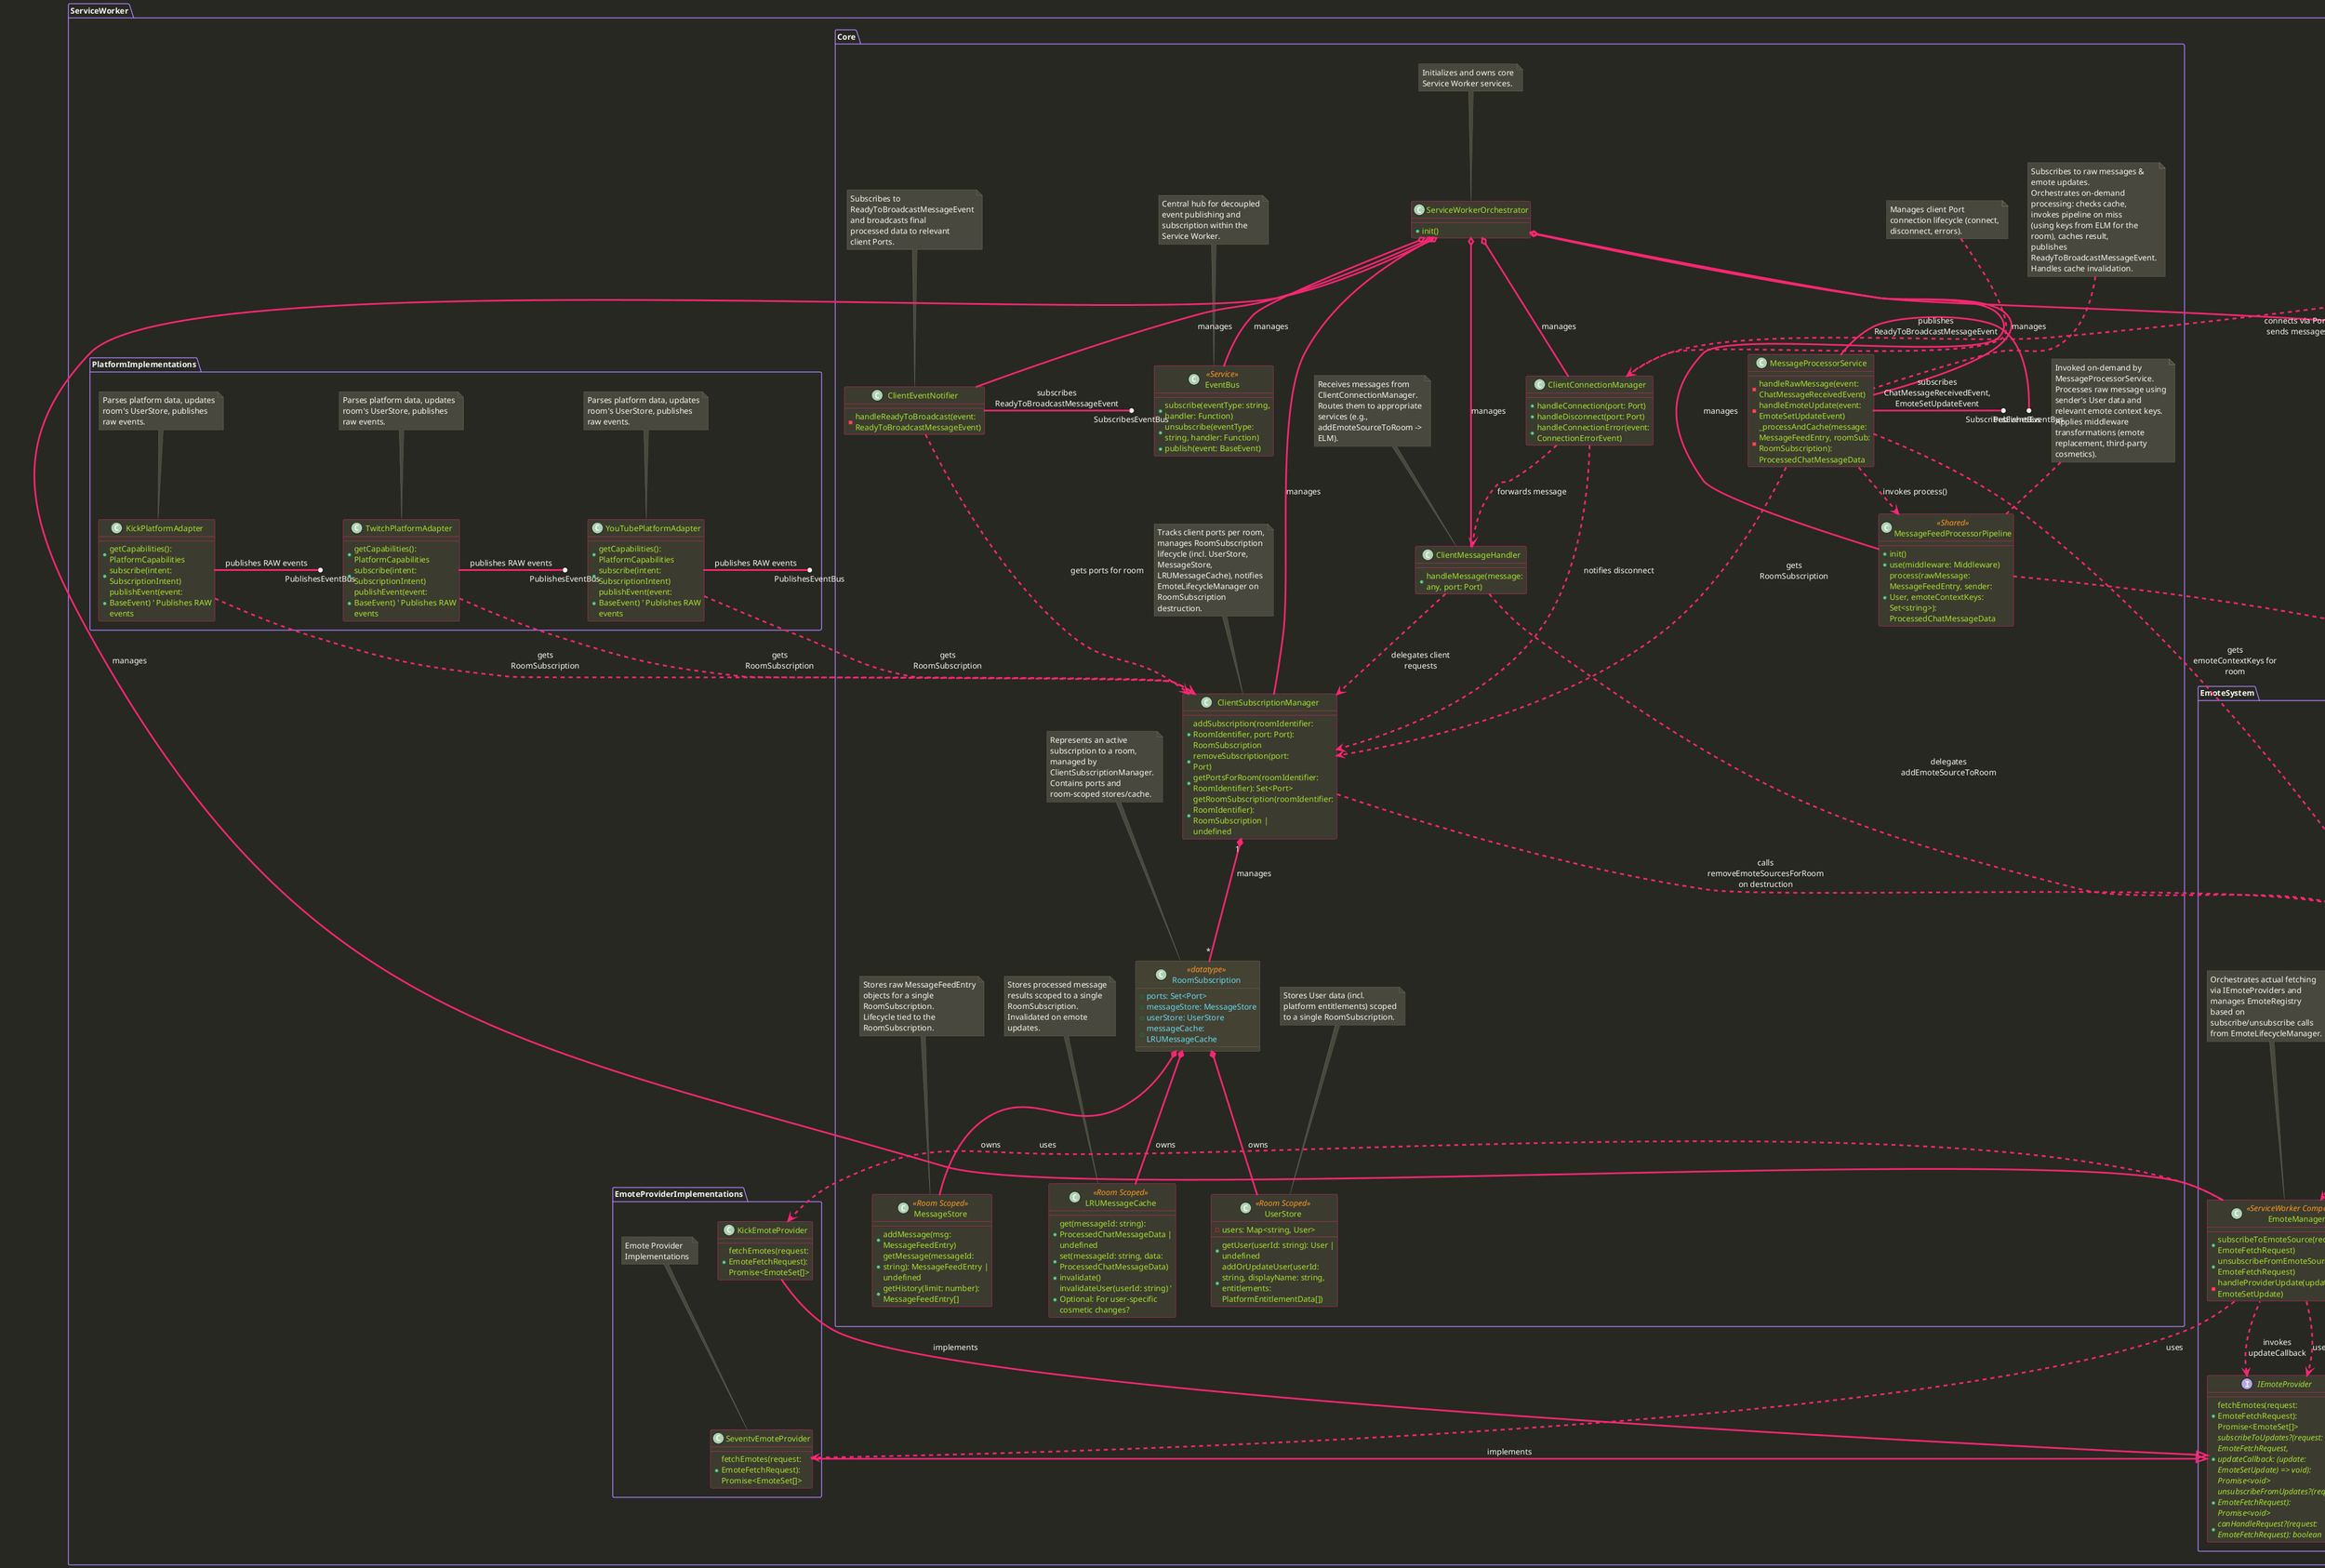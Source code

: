 @startuml architecture_classes

' Base Colors
!$color_bg             = "#272822"
!$color_fg             = "#F8F8F2"
!$color_border         = "#75715E"

' Accent Colors
!$color_accent_red     = "#F92672"
!$color_accent_green   = "#A6E22E"
!$color_accent_yellow  = "#3C3B2F"
!$color_accent_blue    = "#66D9EF"
!$color_accent_orange  = "#FD971F"
!$color_accent_purple  = "#AE81FF"

' Specialized
!$color_datatype_bg    = "#444233"
!$color_interface_bg   = "#2F556B"
!$color_note_bg        = "#49483E"
!$color_note_border    = "#75715E"
!$color_note_font      = "#F8F8F2"

skinparam {
    ' roundCorner 10
    ' padding 12
    ' linetype ortho
    ' Nodesep 120
    ' Ranksep 120
    wrapWidth 200
    maxMessageSize 150

    Shadowing false
    BackgroundColor $color_bg

    DefaultFontColor $color_fg
    DefaultFontName "Consolas", "Monaco", monospace
    DefaultFontSize 14

    ArrowColor $color_accent_red
    ArrowFontColor $color_fg
    ArrowThickness 3

    BorderColor $color_border

    PackageBorderColor $color_accent_purple
    PackageBackgroundColor $color_bg
    PackageTitleFontColor $color_accent_blue
    PackageFontStyle bold

    ClassBackgroundColor $color_accent_yellow
    ClassBorderColor $color_accent_red
    ClassFontColor $color_fg
    ClassAttributeFontColor $color_accent_green
    ClassStereotypeFontColor $color_accent_orange

    InterfaceBackgroundColor $color_interface_bg
    InterfaceBorderColor $color_accent_red
    InterfaceFontColor $color_fg
    InterfaceAttributeFontColor $color_fg
    InterfaceStereotypeFontColor $color_accent_orange

    NoteBackgroundColor $color_note_bg
    NoteBorderColor $color_note_border
    NoteFontColor $color_note_font

    LegendBackgroundColor $color_border
    LegendBorderColor $color_fg
    LegendFontColor $color_fg
}

skinparam class<<datatype>> {
    BackgroundColor $color_datatype_bg
    BorderColor $color_border
    FontColor $color_fg
    AttributeFontColor $color_accent_blue
    StereotypeFontColor $color_accent_orange
}

skinparam rectangle<<System_Boundary>><<Container_Boundary>> {
    BorderColor $color_accent_purple
    FontColor $color_accent_purple
}


' Interfaces for Lollipop Notation
interface PublishesEventBus {
 .. Represents publishing to EventBus ..
}
interface SubscribesEventBus {
 .. Represents subscribing to EventBus ..
}

' High-Level Grouping: Service Worker Internals
package ServiceWorker {
    package Core {
        class ServiceWorkerOrchestrator {
            + init()
        }
        note top of ServiceWorkerOrchestrator : Initializes and owns core Service Worker services.

        class ClientConnectionManager {
             + handleConnection(port: Port)
             + handleDisconnect(port: Port)
             + handleConnectionError(event: ConnectionErrorEvent)
        }
        note top of ClientConnectionManager : Manages client Port connection lifecycle (connect, disconnect, errors).

        class ClientMessageHandler {
             + handleMessage(message: any, port: Port)
        }
        note top of ClientMessageHandler : Receives messages from ClientConnectionManager.\nRoutes them to appropriate services (e.g., addEmoteSourceToRoom -> ELM).

        class ClientEventNotifier {
             - handleReadyToBroadcast(event: ReadyToBroadcastMessageEvent)
        }
        note top of ClientEventNotifier : Subscribes to ReadyToBroadcastMessageEvent and broadcasts final processed data to relevant client Ports.

        class EventBus <<Service>> {
            + subscribe(eventType: string, handler: Function)
            + unsubscribe(eventType: string, handler: Function)
            + publish(event: BaseEvent)
        }
        note top of EventBus : Central hub for decoupled event publishing and subscription within the Service Worker.

        class ClientSubscriptionManager {
            + addSubscription(roomIdentifier: RoomIdentifier, port: Port): RoomSubscription
            + removeSubscription(port: Port)
            + getPortsForRoom(roomIdentifier: RoomIdentifier): Set<Port>
            + getRoomSubscription(roomIdentifier: RoomIdentifier): RoomSubscription | undefined
        }
        note top of ClientSubscriptionManager : Tracks client ports per room, manages RoomSubscription lifecycle (incl. UserStore, MessageStore, LRUMessageCache), notifies EmoteLifecycleManager on RoomSubscription destruction.

        class MessageProcessorService {
            - handleRawMessage(event: ChatMessageReceivedEvent)
            - handleEmoteUpdate(event: EmoteSetUpdateEvent)
            - _processAndCache(message: MessageFeedEntry, roomSub: RoomSubscription): ProcessedChatMessageData
        }
        note top of MessageProcessorService : Subscribes to raw messages & emote updates.\nOrchestrates on-demand processing: checks cache, invokes pipeline on miss (using keys from ELM for the room), caches result, publishes ReadyToBroadcastMessageEvent. Handles cache invalidation.

        class MessageFeedProcessorPipeline <<Shared>> {
            + init()
            + use(middleware: Middleware)
            + process(rawMessage: MessageFeedEntry, sender: User, emoteContextKeys: Set<string>): ProcessedChatMessageData
        }
        note top of MessageFeedProcessorPipeline : Invoked on-demand by MessageProcessorService.\nProcesses raw message using sender's User data and relevant emote context keys.\nApplies middleware transformations (emote replacement, third-party cosmetics).

        class UserStore <<Room Scoped>> {
             - users: Map<string, User>
             + getUser(userId: string): User | undefined
             + addOrUpdateUser(userId: string, displayName: string, entitlements: PlatformEntitlementData[])
        }
        note top of UserStore : Stores User data (incl. platform entitlements) scoped to a single RoomSubscription.

        class LRUMessageCache <<Room Scoped>> {
            + get(messageId: string): ProcessedChatMessageData | undefined
            + set(messageId: string, data: ProcessedChatMessageData)
            + invalidate()
            + invalidateUser(userId: string) ' Optional: For user-specific cosmetic changes?
        }
        note top of LRUMessageCache : Stores processed message results scoped to a single RoomSubscription. Invalidated on emote updates.

        class RoomSubscription <<datatype>> {
             + ports: Set<Port>
             + messageStore: MessageStore
             + userStore: UserStore
             + messageCache: LRUMessageCache
        }
        note top of RoomSubscription : Represents an active subscription to a room, managed by ClientSubscriptionManager.\nContains ports and room-scoped stores/cache.

        class MessageStore <<Room Scoped>> {
             + addMessage(msg: MessageFeedEntry)
             + getMessage(messageId: string): MessageFeedEntry | undefined
             + getHistory(limit: number): MessageFeedEntry[]
        }
        note top of MessageStore : Stores raw MessageFeedEntry objects for a single RoomSubscription.\nLifecycle tied to the RoomSubscription.

    }

    package EmoteSystem {
        class EmoteLifecycleManager <<ServiceWorker Component>> {
            + addEmoteSourceToRoom(roomIdentifier: RoomIdentifier, request: EmoteFetchRequest)
            + removeEmoteSourcesForRoom(roomIdentifier: RoomIdentifier)
            + getEmoteContextKeysForRoom(roomIdentifier: RoomIdentifier): Set<string>
            - _generateEmoteContextKey(request: EmoteFetchRequest): string
            - _incrementEmoteContextRef(emoteContextKey: string, roomIdentifier: RoomIdentifier)
            - _decrementEmoteContextRef(emoteContextKey: string, roomIdentifier: RoomIdentifier)
        }
        note top of EmoteLifecycleManager : Tracks emote context references per RoomSubscription.\nTriggers EmoteManager subscriptions based on ref counts.\nProvides context keys needed for a specific room.

        ' EmoteScopeState removed

        class EmoteManager <<ServiceWorker Component>> {
            + subscribeToEmoteSource(request: EmoteFetchRequest)
            + unsubscribeFromEmoteSource(request: EmoteFetchRequest)
            - handleProviderUpdate(update: EmoteSetUpdate)
        }
        note top of EmoteManager : Orchestrates actual fetching via IEmoteProviders and manages EmoteRegistry based on subscribe/unsubscribe calls from EmoteLifecycleManager.

        class EmoteRegistry <<ServiceWorker Component>> {
            + addOrUpdateEmoteSet(emoteSet: EmoteSet, emoteContextKey: string)
            + removeEmoteSet(setId: string)
            + getEmoteByName(name: string, relevantEmoteContextKeys: string[]): Emote | undefined
            + getAllEmoteSetsForContexts(emoteContextKeys: string[]): EmoteSet[]
        }
        note top of EmoteRegistry : Central storage for emotes and emote sets. Queried by MessageFeedProcessorPipeline using context info.

        interface IEmoteProvider {
            + fetchEmotes(request: EmoteFetchRequest): Promise<EmoteSet[]>
            + {abstract} subscribeToUpdates?(request: EmoteFetchRequest, updateCallback: (update: EmoteSetUpdate) => void): Promise<void>
            + {abstract} unsubscribeFromUpdates?(request: EmoteFetchRequest): Promise<void>
            + {abstract} canHandleRequest?(request: EmoteFetchRequest): boolean
        }
        note top of IEmoteProvider : Interface for emote providers. Fetches sets based on EmoteFetchRequest, may support updates.
    }

    package PlatformImplementations {
        class TwitchPlatformAdapter {
            + getCapabilities(): PlatformCapabilities
            + subscribe(intent: SubscriptionIntent)
            + publishEvent(event: BaseEvent) ' Publishes RAW events
        }
        note top of TwitchPlatformAdapter : Parses platform data, updates room's UserStore, publishes raw events.

        class YouTubePlatformAdapter {
            + getCapabilities(): PlatformCapabilities
            + subscribe(intent: SubscriptionIntent)
            + publishEvent(event: BaseEvent) ' Publishes RAW events
        }
        note top of YouTubePlatformAdapter : Parses platform data, updates room's UserStore, publishes raw events.

        class KickPlatformAdapter {
            + getCapabilities(): PlatformCapabilities
            + subscribe(intent: SubscriptionIntent)
            + publishEvent(event: BaseEvent) ' Publishes RAW events
        }
        note top of KickPlatformAdapter : Parses platform data, updates room's UserStore, publishes raw events.
    }

    package EmoteProviderImplementations {
        class SeventvEmoteProvider {
            + fetchEmotes(request: EmoteFetchRequest): Promise<EmoteSet[]>
        }
        SeventvEmoteProvider --|> ServiceWorker.EmoteSystem.IEmoteProvider : implements
        note top of SeventvEmoteProvider : Emote Provider Implementations

        class KickEmoteProvider {
            + fetchEmotes(request: EmoteFetchRequest): Promise<EmoteSet[]>
        }
        KickEmoteProvider --|> ServiceWorker.EmoteSystem.IEmoteProvider : implements
    }
}

' Content Script UI (Separate Top-Level Package)
package ContentScriptUI {
    class ContentScriptManager <<ContentScript>> {
        + connectToServiceWorker()
        + detectAndAssociateContext()
        + subscribeToRoom(roomIdentifier: RoomIdentifier)
        + addEmoteSourceToRoom(roomIdentifier: RoomIdentifier, request: EmoteFetchRequest)
        + sendHeartbeat()
        - handleServiceWorkerMessage(event: BaseEvent)
        - handleDisconnect()
    }
    note top of ContentScriptManager : Manages communication with Service Worker, detects context, initiates subscriptions and requests emote sources per room.

    class MessageFeedView <<UI Component (SolidJS)>> {
        + renderProcessedMessage(data: ProcessedChatMessageData) ' Updated data type
        + updateEmotes(data: EmoteSetUpdateEvent)
        + {abstract} renderChannelEvent?(data: ChannelEventReceivedEvent)
    }
    note top of MessageFeedView : Renders messages, emotes, and other UI elements in the content script.
}


' --- Simplified Relationships ---

' ServiceWorkerOrchestrator Relationships (Ownership)
ServiceWorker.Core.ServiceWorkerOrchestrator o-- ServiceWorker.Core.ClientConnectionManager : manages
ServiceWorker.Core.ServiceWorkerOrchestrator o-- ServiceWorker.Core.ClientMessageHandler : manages
ServiceWorker.Core.ServiceWorkerOrchestrator o-- ServiceWorker.Core.ClientEventNotifier : manages
ServiceWorker.Core.ServiceWorkerOrchestrator o-- ServiceWorker.Core.ClientSubscriptionManager : manages
ServiceWorker.Core.ServiceWorkerOrchestrator o-- ServiceWorker.Core.MessageProcessorService : manages
ServiceWorker.Core.ServiceWorkerOrchestrator o-- ServiceWorker.EmoteSystem.EmoteLifecycleManager : manages
ServiceWorker.Core.ServiceWorkerOrchestrator o-- ServiceWorker.EmoteSystem.EmoteManager : manages
ServiceWorker.Core.ServiceWorkerOrchestrator o-- ServiceWorker.Core.MessageFeedProcessorPipeline : manages
ServiceWorker.Core.ServiceWorkerOrchestrator o-- ServiceWorker.Core.EventBus : manages

' ClientConnectionManager Relationships
ServiceWorker.Core.ClientConnectionManager ..> ServiceWorker.Core.ClientMessageHandler : forwards message
ServiceWorker.Core.ClientConnectionManager ..> ServiceWorker.Core.ClientSubscriptionManager : notifies disconnect

' ClientMessageHandler Relationships
ServiceWorker.Core.ClientMessageHandler ..> ServiceWorker.Core.ClientSubscriptionManager : delegates client requests
ServiceWorker.Core.ClientMessageHandler ..> ServiceWorker.EmoteSystem.EmoteLifecycleManager : delegates addEmoteSourceToRoom

' ClientEventNotifier Relationships
ServiceWorker.Core.ClientEventNotifier -() SubscribesEventBus : subscribes ReadyToBroadcastMessageEvent
ServiceWorker.Core.ClientEventNotifier ..> ServiceWorker.Core.ClientSubscriptionManager : gets ports for room

' MessageProcessorService Relationships
ServiceWorker.Core.MessageProcessorService -() SubscribesEventBus : subscribes ChatMessageReceivedEvent, EmoteSetUpdateEvent
ServiceWorker.Core.MessageProcessorService ..> ServiceWorker.Core.ClientSubscriptionManager : gets RoomSubscription
ServiceWorker.Core.MessageProcessorService ..> ServiceWorker.EmoteSystem.EmoteLifecycleManager : gets emoteContextKeys for room
ServiceWorker.Core.MessageProcessorService ..> ServiceWorker.Core.MessageFeedProcessorPipeline : invokes process()
ServiceWorker.Core.MessageProcessorService -() PublishesEventBus : publishes ReadyToBroadcastMessageEvent

' EventBus Relationships (No direct arrows needed for subscribers/publishers using lollipops)

' Event Publishing via Lollipop Interface
ServiceWorker.EmoteSystem.EmoteManager -() PublishesEventBus : publishes EmoteSetUpdateEvent
ServiceWorker.PlatformImplementations.TwitchPlatformAdapter -() PublishesEventBus : publishes RAW events
ServiceWorker.PlatformImplementations.YouTubePlatformAdapter -() PublishesEventBus : publishes RAW events
ServiceWorker.PlatformImplementations.KickPlatformAdapter -() PublishesEventBus : publishes RAW events

' EmoteLifecycleManager Relationships
ServiceWorker.EmoteSystem.EmoteLifecycleManager ..> ServiceWorker.EmoteSystem.EmoteManager : calls subscribeToEmoteSource / unsubscribeFromEmoteSource

' EmoteManager Relationships
ServiceWorker.EmoteSystem.EmoteManager ..> ServiceWorker.EmoteSystem.IEmoteProvider : uses
ServiceWorker.EmoteSystem.EmoteManager ..> ServiceWorker.EmoteSystem.EmoteRegistry : updates

' IEmoteProvider Relationships
ServiceWorker.EmoteSystem.IEmoteProvider <.. ServiceWorker.EmoteSystem.EmoteManager : invokes updateCallback

' MessageFeedProcessorPipeline Relationships
ServiceWorker.Core.MessageFeedProcessorPipeline ..> ServiceWorker.EmoteSystem.EmoteRegistry : queries emotes

' ContentScriptManager Relationships
ContentScriptUI.ContentScriptManager ..> ServiceWorker.Core.ClientConnectionManager : connects via Port, sends messages
ContentScriptUI.ContentScriptManager o-- ContentScriptUI.MessageFeedView : manages

' ClientSubscriptionManager Relationships
ServiceWorker.Core.ClientSubscriptionManager ..> ServiceWorker.EmoteSystem.EmoteLifecycleManager : calls removeEmoteSourcesForRoom on destruction
ServiceWorker.Core.ClientSubscriptionManager "1" *-- "*" ServiceWorker.Core.RoomSubscription : manages

' RoomSubscription Relationships
ServiceWorker.Core.RoomSubscription *-- ServiceWorker.Core.MessageStore : owns
ServiceWorker.Core.RoomSubscription *-- ServiceWorker.Core.UserStore : owns
ServiceWorker.Core.RoomSubscription *-- ServiceWorker.Core.LRUMessageCache : owns

' PlatformImplementations Relationships
ServiceWorker.PlatformImplementations.TwitchPlatformAdapter ..> ServiceWorker.Core.ClientSubscriptionManager : gets RoomSubscription
ServiceWorker.PlatformImplementations.YouTubePlatformAdapter ..> ServiceWorker.Core.ClientSubscriptionManager : gets RoomSubscription
ServiceWorker.PlatformImplementations.KickPlatformAdapter ..> ServiceWorker.Core.ClientSubscriptionManager : gets RoomSubscription

' EmoteProviderImplementations Relationships
ServiceWorker.EmoteSystem.EmoteManager ..> ServiceWorker.EmoteProviderImplementations.SeventvEmoteProvider : uses
ServiceWorker.EmoteSystem.EmoteManager ..> ServiceWorker.EmoteProviderImplementations.KickEmoteProvider : uses

@enduml
